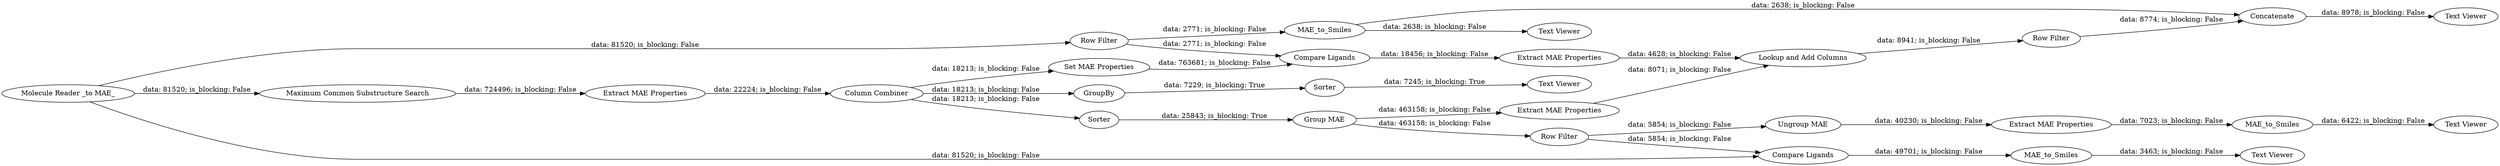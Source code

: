 digraph {
	"-6892115105357310270_8257" [label=MAE_to_Smiles]
	"-6892115105357310270_8247" [label="Text Viewer"]
	"-6892115105357310270_8252" [label="Text Viewer"]
	"-6892115105357310270_32" [label="Row Filter"]
	"-6892115105357310270_8240" [label="Extract MAE Properties"]
	"-6892115105357310270_8256" [label="Text Viewer"]
	"-6892115105357310270_8259" [label="Set MAE Properties"]
	"-6892115105357310270_8219" [label=Concatenate]
	"-6892115105357310270_8250" [label=MAE_to_Smiles]
	"-6892115105357310270_8243" [label=Sorter]
	"-6892115105357310270_8249" [label="Extract MAE Properties"]
	"-6892115105357310270_8258" [label="Compare Ligands"]
	"-6892115105357310270_8242" [label=GroupBy]
	"-6892115105357310270_8246" [label=Sorter]
	"-6892115105357310270_8262" [label="Column Combiner"]
	"-6892115105357310270_8245" [label="Row Filter"]
	"-6892115105357310270_8261" [label="Molecule Reader _to MAE_"]
	"-6892115105357310270_27" [label="Row Filter"]
	"-6892115105357310270_45" [label="Extract MAE Properties"]
	"-6892115105357310270_8251" [label="Compare Ligands"]
	"-6892115105357310270_8238" [label="Maximum Common Substructure Search"]
	"-6892115105357310270_8192" [label="Text Viewer"]
	"-6892115105357310270_8241" [label="Text Viewer"]
	"-6892115105357310270_8253" [label=MAE_to_Smiles]
	"-6892115105357310270_8244" [label="Group MAE"]
	"-6892115105357310270_8248" [label="Ungroup MAE"]
	"-6892115105357310270_30" [label="Lookup and Add Columns"]
	"-6892115105357310270_8260" [label="Extract MAE Properties"]
	"-6892115105357310270_8249" -> "-6892115105357310270_8250" [label="data: 7023; is_blocking: False"]
	"-6892115105357310270_8240" -> "-6892115105357310270_8262" [label="data: 22224; is_blocking: False"]
	"-6892115105357310270_8244" -> "-6892115105357310270_45" [label="data: 463158; is_blocking: False"]
	"-6892115105357310270_8248" -> "-6892115105357310270_8249" [label="data: 40230; is_blocking: False"]
	"-6892115105357310270_32" -> "-6892115105357310270_8219" [label="data: 8774; is_blocking: False"]
	"-6892115105357310270_8245" -> "-6892115105357310270_8251" [label="data: 5854; is_blocking: False"]
	"-6892115105357310270_8261" -> "-6892115105357310270_8251" [label="data: 81520; is_blocking: False"]
	"-6892115105357310270_8238" -> "-6892115105357310270_8240" [label="data: 724496; is_blocking: False"]
	"-6892115105357310270_8257" -> "-6892115105357310270_8219" [label="data: 2638; is_blocking: False"]
	"-6892115105357310270_8261" -> "-6892115105357310270_27" [label="data: 81520; is_blocking: False"]
	"-6892115105357310270_8245" -> "-6892115105357310270_8248" [label="data: 5854; is_blocking: False"]
	"-6892115105357310270_8262" -> "-6892115105357310270_8246" [label="data: 18213; is_blocking: False"]
	"-6892115105357310270_8250" -> "-6892115105357310270_8247" [label="data: 6422; is_blocking: False"]
	"-6892115105357310270_8257" -> "-6892115105357310270_8256" [label="data: 2638; is_blocking: False"]
	"-6892115105357310270_8251" -> "-6892115105357310270_8253" [label="data: 49701; is_blocking: False"]
	"-6892115105357310270_8242" -> "-6892115105357310270_8243" [label="data: 7229; is_blocking: True"]
	"-6892115105357310270_27" -> "-6892115105357310270_8257" [label="data: 2771; is_blocking: False"]
	"-6892115105357310270_8253" -> "-6892115105357310270_8252" [label="data: 3463; is_blocking: False"]
	"-6892115105357310270_8262" -> "-6892115105357310270_8259" [label="data: 18213; is_blocking: False"]
	"-6892115105357310270_8262" -> "-6892115105357310270_8242" [label="data: 18213; is_blocking: False"]
	"-6892115105357310270_8244" -> "-6892115105357310270_8245" [label="data: 463158; is_blocking: False"]
	"-6892115105357310270_27" -> "-6892115105357310270_8258" [label="data: 2771; is_blocking: False"]
	"-6892115105357310270_8259" -> "-6892115105357310270_8258" [label="data: 763681; is_blocking: False"]
	"-6892115105357310270_8260" -> "-6892115105357310270_30" [label="data: 4628; is_blocking: False"]
	"-6892115105357310270_8261" -> "-6892115105357310270_8238" [label="data: 81520; is_blocking: False"]
	"-6892115105357310270_30" -> "-6892115105357310270_32" [label="data: 8941; is_blocking: False"]
	"-6892115105357310270_8258" -> "-6892115105357310270_8260" [label="data: 18456; is_blocking: False"]
	"-6892115105357310270_45" -> "-6892115105357310270_30" [label="data: 8071; is_blocking: False"]
	"-6892115105357310270_8219" -> "-6892115105357310270_8192" [label="data: 8978; is_blocking: False"]
	"-6892115105357310270_8243" -> "-6892115105357310270_8241" [label="data: 7245; is_blocking: True"]
	"-6892115105357310270_8246" -> "-6892115105357310270_8244" [label="data: 25843; is_blocking: True"]
	rankdir=LR
}
